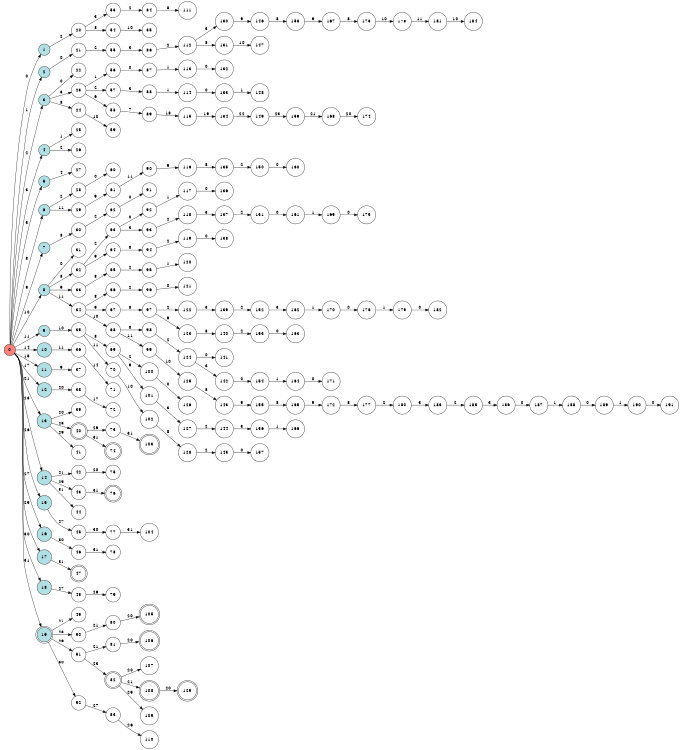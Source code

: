 digraph APTA {
__start0 [label="" shape="none"];

rankdir=LR;
size="8,5";

s0 [style="filled", color="black", fillcolor="#ff817b" shape="circle", label="0"];
s1 [style="filled", color="black", fillcolor="powderblue" shape="circle", label="1"];
s2 [style="filled", color="black", fillcolor="powderblue" shape="circle", label="2"];
s3 [style="filled", color="black", fillcolor="powderblue" shape="circle", label="3"];
s4 [style="filled", color="black", fillcolor="powderblue" shape="circle", label="4"];
s5 [style="filled", color="black", fillcolor="powderblue" shape="circle", label="5"];
s6 [style="filled", color="black", fillcolor="powderblue" shape="circle", label="6"];
s7 [style="filled", color="black", fillcolor="powderblue" shape="circle", label="7"];
s8 [style="filled", color="black", fillcolor="powderblue" shape="circle", label="8"];
s9 [style="filled", color="black", fillcolor="powderblue" shape="circle", label="9"];
s10 [style="filled", color="black", fillcolor="powderblue" shape="circle", label="10"];
s11 [style="filled", color="black", fillcolor="powderblue" shape="circle", label="11"];
s12 [style="filled", color="black", fillcolor="powderblue" shape="circle", label="12"];
s13 [style="filled", color="black", fillcolor="powderblue" shape="circle", label="13"];
s14 [style="filled", color="black", fillcolor="powderblue" shape="circle", label="14"];
s15 [style="filled", color="black", fillcolor="powderblue" shape="circle", label="15"];
s16 [style="filled", color="black", fillcolor="powderblue" shape="circle", label="16"];
s17 [style="filled", color="black", fillcolor="powderblue" shape="circle", label="17"];
s18 [style="filled", color="black", fillcolor="powderblue" shape="circle", label="18"];
s19 [style="rounded,filled", color="black", fillcolor="powderblue" shape="doublecircle", label="19"];
s20 [style="filled", color="black", fillcolor="white" shape="circle", label="20"];
s21 [style="filled", color="black", fillcolor="white" shape="circle", label="21"];
s22 [style="filled", color="black", fillcolor="white" shape="circle", label="22"];
s23 [style="filled", color="black", fillcolor="white" shape="circle", label="23"];
s24 [style="filled", color="black", fillcolor="white" shape="circle", label="24"];
s25 [style="filled", color="black", fillcolor="white" shape="circle", label="25"];
s26 [style="filled", color="black", fillcolor="white" shape="circle", label="26"];
s27 [style="filled", color="black", fillcolor="white" shape="circle", label="27"];
s28 [style="filled", color="black", fillcolor="white" shape="circle", label="28"];
s29 [style="filled", color="black", fillcolor="white" shape="circle", label="29"];
s30 [style="filled", color="black", fillcolor="white" shape="circle", label="30"];
s31 [style="filled", color="black", fillcolor="white" shape="circle", label="31"];
s32 [style="filled", color="black", fillcolor="white" shape="circle", label="32"];
s33 [style="filled", color="black", fillcolor="white" shape="circle", label="33"];
s34 [style="filled", color="black", fillcolor="white" shape="circle", label="34"];
s35 [style="filled", color="black", fillcolor="white" shape="circle", label="35"];
s36 [style="filled", color="black", fillcolor="white" shape="circle", label="36"];
s37 [style="filled", color="black", fillcolor="white" shape="circle", label="37"];
s38 [style="filled", color="black", fillcolor="white" shape="circle", label="38"];
s39 [style="filled", color="black", fillcolor="white" shape="circle", label="39"];
s40 [style="rounded,filled", color="black", fillcolor="white" shape="doublecircle", label="40"];
s41 [style="filled", color="black", fillcolor="white" shape="circle", label="41"];
s42 [style="filled", color="black", fillcolor="white" shape="circle", label="42"];
s43 [style="filled", color="black", fillcolor="white" shape="circle", label="43"];
s44 [style="filled", color="black", fillcolor="white" shape="circle", label="44"];
s45 [style="filled", color="black", fillcolor="white" shape="circle", label="45"];
s46 [style="filled", color="black", fillcolor="white" shape="circle", label="46"];
s47 [style="rounded,filled", color="black", fillcolor="white" shape="doublecircle", label="47"];
s48 [style="filled", color="black", fillcolor="white" shape="circle", label="48"];
s49 [style="filled", color="black", fillcolor="white" shape="circle", label="49"];
s50 [style="filled", color="black", fillcolor="white" shape="circle", label="50"];
s51 [style="filled", color="black", fillcolor="white" shape="circle", label="51"];
s52 [style="filled", color="black", fillcolor="white" shape="circle", label="52"];
s53 [style="filled", color="black", fillcolor="white" shape="circle", label="53"];
s54 [style="filled", color="black", fillcolor="white" shape="circle", label="54"];
s55 [style="filled", color="black", fillcolor="white" shape="circle", label="55"];
s56 [style="filled", color="black", fillcolor="white" shape="circle", label="56"];
s57 [style="filled", color="black", fillcolor="white" shape="circle", label="57"];
s58 [style="filled", color="black", fillcolor="white" shape="circle", label="58"];
s59 [style="filled", color="black", fillcolor="white" shape="circle", label="59"];
s60 [style="filled", color="black", fillcolor="white" shape="circle", label="60"];
s61 [style="filled", color="black", fillcolor="white" shape="circle", label="61"];
s62 [style="filled", color="black", fillcolor="white" shape="circle", label="62"];
s63 [style="filled", color="black", fillcolor="white" shape="circle", label="63"];
s64 [style="filled", color="black", fillcolor="white" shape="circle", label="64"];
s65 [style="filled", color="black", fillcolor="white" shape="circle", label="65"];
s66 [style="filled", color="black", fillcolor="white" shape="circle", label="66"];
s67 [style="filled", color="black", fillcolor="white" shape="circle", label="67"];
s68 [style="filled", color="black", fillcolor="white" shape="circle", label="68"];
s69 [style="filled", color="black", fillcolor="white" shape="circle", label="69"];
s70 [style="filled", color="black", fillcolor="white" shape="circle", label="70"];
s71 [style="filled", color="black", fillcolor="white" shape="circle", label="71"];
s72 [style="filled", color="black", fillcolor="white" shape="circle", label="72"];
s73 [style="filled", color="black", fillcolor="white" shape="circle", label="73"];
s74 [style="rounded,filled", color="black", fillcolor="white" shape="doublecircle", label="74"];
s75 [style="filled", color="black", fillcolor="white" shape="circle", label="75"];
s76 [style="rounded,filled", color="black", fillcolor="white" shape="doublecircle", label="76"];
s77 [style="filled", color="black", fillcolor="white" shape="circle", label="77"];
s78 [style="filled", color="black", fillcolor="white" shape="circle", label="78"];
s79 [style="filled", color="black", fillcolor="white" shape="circle", label="79"];
s80 [style="filled", color="black", fillcolor="white" shape="circle", label="80"];
s81 [style="filled", color="black", fillcolor="white" shape="circle", label="81"];
s82 [style="rounded,filled", color="black", fillcolor="white" shape="doublecircle", label="82"];
s83 [style="filled", color="black", fillcolor="white" shape="circle", label="83"];
s84 [style="filled", color="black", fillcolor="white" shape="circle", label="84"];
s85 [style="filled", color="black", fillcolor="white" shape="circle", label="85"];
s86 [style="filled", color="black", fillcolor="white" shape="circle", label="86"];
s87 [style="filled", color="black", fillcolor="white" shape="circle", label="87"];
s88 [style="filled", color="black", fillcolor="white" shape="circle", label="88"];
s89 [style="filled", color="black", fillcolor="white" shape="circle", label="89"];
s90 [style="filled", color="black", fillcolor="white" shape="circle", label="90"];
s91 [style="filled", color="black", fillcolor="white" shape="circle", label="91"];
s92 [style="filled", color="black", fillcolor="white" shape="circle", label="92"];
s93 [style="filled", color="black", fillcolor="white" shape="circle", label="93"];
s94 [style="filled", color="black", fillcolor="white" shape="circle", label="94"];
s95 [style="filled", color="black", fillcolor="white" shape="circle", label="95"];
s96 [style="filled", color="black", fillcolor="white" shape="circle", label="96"];
s97 [style="filled", color="black", fillcolor="white" shape="circle", label="97"];
s98 [style="filled", color="black", fillcolor="white" shape="circle", label="98"];
s99 [style="filled", color="black", fillcolor="white" shape="circle", label="99"];
s100 [style="filled", color="black", fillcolor="white" shape="circle", label="100"];
s101 [style="filled", color="black", fillcolor="white" shape="circle", label="101"];
s102 [style="filled", color="black", fillcolor="white" shape="circle", label="102"];
s103 [style="rounded,filled", color="black", fillcolor="white" shape="doublecircle", label="103"];
s104 [style="filled", color="black", fillcolor="white" shape="circle", label="104"];
s105 [style="rounded,filled", color="black", fillcolor="white" shape="doublecircle", label="105"];
s106 [style="rounded,filled", color="black", fillcolor="white" shape="doublecircle", label="106"];
s107 [style="filled", color="black", fillcolor="white" shape="circle", label="107"];
s108 [style="rounded,filled", color="black", fillcolor="white" shape="doublecircle", label="108"];
s109 [style="filled", color="black", fillcolor="white" shape="circle", label="109"];
s110 [style="filled", color="black", fillcolor="white" shape="circle", label="110"];
s111 [style="filled", color="black", fillcolor="white" shape="circle", label="111"];
s112 [style="filled", color="black", fillcolor="white" shape="circle", label="112"];
s113 [style="filled", color="black", fillcolor="white" shape="circle", label="113"];
s114 [style="filled", color="black", fillcolor="white" shape="circle", label="114"];
s115 [style="filled", color="black", fillcolor="white" shape="circle", label="115"];
s116 [style="filled", color="black", fillcolor="white" shape="circle", label="116"];
s117 [style="filled", color="black", fillcolor="white" shape="circle", label="117"];
s118 [style="filled", color="black", fillcolor="white" shape="circle", label="118"];
s119 [style="filled", color="black", fillcolor="white" shape="circle", label="119"];
s120 [style="filled", color="black", fillcolor="white" shape="circle", label="120"];
s121 [style="filled", color="black", fillcolor="white" shape="circle", label="121"];
s122 [style="filled", color="black", fillcolor="white" shape="circle", label="122"];
s123 [style="filled", color="black", fillcolor="white" shape="circle", label="123"];
s124 [style="filled", color="black", fillcolor="white" shape="circle", label="124"];
s125 [style="filled", color="black", fillcolor="white" shape="circle", label="125"];
s126 [style="filled", color="black", fillcolor="white" shape="circle", label="126"];
s127 [style="filled", color="black", fillcolor="white" shape="circle", label="127"];
s128 [style="filled", color="black", fillcolor="white" shape="circle", label="128"];
s129 [style="rounded,filled", color="black", fillcolor="white" shape="doublecircle", label="129"];
s130 [style="filled", color="black", fillcolor="white" shape="circle", label="130"];
s131 [style="filled", color="black", fillcolor="white" shape="circle", label="131"];
s132 [style="filled", color="black", fillcolor="white" shape="circle", label="132"];
s133 [style="filled", color="black", fillcolor="white" shape="circle", label="133"];
s134 [style="filled", color="black", fillcolor="white" shape="circle", label="134"];
s135 [style="filled", color="black", fillcolor="white" shape="circle", label="135"];
s136 [style="filled", color="black", fillcolor="white" shape="circle", label="136"];
s137 [style="filled", color="black", fillcolor="white" shape="circle", label="137"];
s138 [style="filled", color="black", fillcolor="white" shape="circle", label="138"];
s139 [style="filled", color="black", fillcolor="white" shape="circle", label="139"];
s140 [style="filled", color="black", fillcolor="white" shape="circle", label="140"];
s141 [style="filled", color="black", fillcolor="white" shape="circle", label="141"];
s142 [style="filled", color="black", fillcolor="white" shape="circle", label="142"];
s143 [style="filled", color="black", fillcolor="white" shape="circle", label="143"];
s144 [style="filled", color="black", fillcolor="white" shape="circle", label="144"];
s145 [style="filled", color="black", fillcolor="white" shape="circle", label="145"];
s146 [style="filled", color="black", fillcolor="white" shape="circle", label="146"];
s147 [style="filled", color="black", fillcolor="white" shape="circle", label="147"];
s148 [style="filled", color="black", fillcolor="white" shape="circle", label="148"];
s149 [style="filled", color="black", fillcolor="white" shape="circle", label="149"];
s150 [style="filled", color="black", fillcolor="white" shape="circle", label="150"];
s151 [style="filled", color="black", fillcolor="white" shape="circle", label="151"];
s152 [style="filled", color="black", fillcolor="white" shape="circle", label="152"];
s153 [style="filled", color="black", fillcolor="white" shape="circle", label="153"];
s154 [style="filled", color="black", fillcolor="white" shape="circle", label="154"];
s155 [style="filled", color="black", fillcolor="white" shape="circle", label="155"];
s156 [style="filled", color="black", fillcolor="white" shape="circle", label="156"];
s157 [style="filled", color="black", fillcolor="white" shape="circle", label="157"];
s158 [style="filled", color="black", fillcolor="white" shape="circle", label="158"];
s159 [style="filled", color="black", fillcolor="white" shape="circle", label="159"];
s160 [style="filled", color="black", fillcolor="white" shape="circle", label="160"];
s161 [style="filled", color="black", fillcolor="white" shape="circle", label="161"];
s162 [style="filled", color="black", fillcolor="white" shape="circle", label="162"];
s163 [style="filled", color="black", fillcolor="white" shape="circle", label="163"];
s164 [style="filled", color="black", fillcolor="white" shape="circle", label="164"];
s165 [style="filled", color="black", fillcolor="white" shape="circle", label="165"];
s166 [style="filled", color="black", fillcolor="white" shape="circle", label="166"];
s167 [style="filled", color="black", fillcolor="white" shape="circle", label="167"];
s168 [style="filled", color="black", fillcolor="white" shape="circle", label="168"];
s169 [style="filled", color="black", fillcolor="white" shape="circle", label="169"];
s170 [style="filled", color="black", fillcolor="white" shape="circle", label="170"];
s171 [style="filled", color="black", fillcolor="white" shape="circle", label="171"];
s172 [style="filled", color="black", fillcolor="white" shape="circle", label="172"];
s173 [style="filled", color="black", fillcolor="white" shape="circle", label="173"];
s174 [style="filled", color="black", fillcolor="white" shape="circle", label="174"];
s175 [style="filled", color="black", fillcolor="white" shape="circle", label="175"];
s176 [style="filled", color="black", fillcolor="white" shape="circle", label="176"];
s177 [style="filled", color="black", fillcolor="white" shape="circle", label="177"];
s178 [style="filled", color="black", fillcolor="white" shape="circle", label="178"];
s179 [style="filled", color="black", fillcolor="white" shape="circle", label="179"];
s180 [style="filled", color="black", fillcolor="white" shape="circle", label="180"];
s181 [style="filled", color="black", fillcolor="white" shape="circle", label="181"];
s182 [style="filled", color="black", fillcolor="white" shape="circle", label="182"];
s183 [style="filled", color="black", fillcolor="white" shape="circle", label="183"];
s184 [style="filled", color="black", fillcolor="white" shape="circle", label="184"];
s185 [style="filled", color="black", fillcolor="white" shape="circle", label="185"];
s186 [style="filled", color="black", fillcolor="white" shape="circle", label="186"];
s187 [style="filled", color="black", fillcolor="white" shape="circle", label="187"];
s188 [style="filled", color="black", fillcolor="white" shape="circle", label="188"];
s189 [style="filled", color="black", fillcolor="white" shape="circle", label="189"];
s190 [style="filled", color="black", fillcolor="white" shape="circle", label="190"];
s191 [style="filled", color="black", fillcolor="white" shape="circle", label="191"];
s0 -> s1 [label="0"];
s0 -> s2 [label="1"];
s0 -> s3 [label="2"];
s0 -> s4 [label="3"];
s0 -> s5 [label="5"];
s0 -> s6 [label="8"];
s0 -> s7 [label="9"];
s0 -> s8 [label="10"];
s0 -> s9 [label="11"];
s0 -> s10 [label="14"];
s0 -> s11 [label="15"];
s0 -> s12 [label="17"];
s0 -> s13 [label="21"];
s0 -> s14 [label="23"];
s0 -> s15 [label="26"];
s0 -> s16 [label="27"];
s0 -> s17 [label="29"];
s0 -> s18 [label="30"];
s0 -> s19 [label="31"];
s1 -> s20 [label="2"];
s2 -> s21 [label="0"];
s3 -> s22 [label="0"];
s3 -> s23 [label="3"];
s3 -> s24 [label="8"];
s4 -> s25 [label="1"];
s4 -> s26 [label="2"];
s5 -> s27 [label="4"];
s6 -> s28 [label="2"];
s6 -> s29 [label="11"];
s7 -> s30 [label="8"];
s8 -> s31 [label="0"];
s8 -> s32 [label="8"];
s8 -> s33 [label="9"];
s8 -> s34 [label="11"];
s9 -> s35 [label="10"];
s10 -> s36 [label="11"];
s11 -> s37 [label="9"];
s12 -> s38 [label="20"];
s13 -> s39 [label="20"];
s13 -> s40 [label="23"];
s13 -> s41 [label="29"];
s14 -> s42 [label="21"];
s14 -> s43 [label="29"];
s14 -> s44 [label="31"];
s15 -> s45 [label="27"];
s16 -> s46 [label="30"];
s17 -> s47 [label="31"];
s18 -> s48 [label="27"];
s19 -> s49 [label="21"];
s19 -> s50 [label="23"];
s19 -> s51 [label="29"];
s19 -> s52 [label="30"];
s20 -> s53 [label="3"];
s20 -> s54 [label="8"];
s21 -> s55 [label="2"];
s23 -> s56 [label="1"];
s23 -> s57 [label="2"];
s23 -> s58 [label="6"];
s24 -> s59 [label="10"];
s28 -> s60 [label="0"];
s29 -> s61 [label="9"];
s30 -> s62 [label="2"];
s32 -> s63 [label="2"];
s32 -> s64 [label="9"];
s33 -> s65 [label="8"];
s34 -> s66 [label="8"];
s34 -> s67 [label="9"];
s34 -> s68 [label="10"];
s35 -> s69 [label="8"];
s35 -> s70 [label="11"];
s36 -> s71 [label="14"];
s38 -> s72 [label="17"];
s40 -> s73 [label="29"];
s40 -> s74 [label="31"];
s42 -> s75 [label="20"];
s43 -> s76 [label="31"];
s45 -> s77 [label="30"];
s46 -> s78 [label="31"];
s48 -> s79 [label="26"];
s50 -> s80 [label="21"];
s51 -> s81 [label="21"];
s51 -> s82 [label="23"];
s52 -> s83 [label="27"];
s53 -> s84 [label="2"];
s54 -> s85 [label="10"];
s55 -> s86 [label="3"];
s56 -> s87 [label="0"];
s57 -> s88 [label="3"];
s58 -> s89 [label="7"];
s61 -> s90 [label="11"];
s62 -> s91 [label="0"];
s63 -> s92 [label="0"];
s63 -> s93 [label="3"];
s64 -> s94 [label="8"];
s65 -> s95 [label="2"];
s66 -> s96 [label="2"];
s67 -> s97 [label="8"];
s68 -> s98 [label="8"];
s68 -> s99 [label="11"];
s69 -> s100 [label="2"];
s69 -> s101 [label="9"];
s70 -> s102 [label="10"];
s73 -> s103 [label="31"];
s77 -> s104 [label="31"];
s80 -> s105 [label="20"];
s81 -> s106 [label="20"];
s82 -> s107 [label="20"];
s82 -> s108 [label="21"];
s82 -> s109 [label="29"];
s83 -> s110 [label="26"];
s84 -> s111 [label="8"];
s86 -> s112 [label="2"];
s87 -> s113 [label="1"];
s88 -> s114 [label="1"];
s89 -> s115 [label="18"];
s90 -> s116 [label="9"];
s92 -> s117 [label="1"];
s93 -> s118 [label="2"];
s94 -> s119 [label="2"];
s95 -> s120 [label="1"];
s96 -> s121 [label="0"];
s97 -> s122 [label="2"];
s97 -> s123 [label="9"];
s98 -> s124 [label="2"];
s99 -> s125 [label="10"];
s100 -> s126 [label="0"];
s101 -> s127 [label="3"];
s102 -> s128 [label="8"];
s108 -> s129 [label="20"];
s112 -> s130 [label="3"];
s112 -> s131 [label="8"];
s113 -> s132 [label="0"];
s114 -> s133 [label="0"];
s115 -> s134 [label="19"];
s116 -> s135 [label="8"];
s117 -> s136 [label="0"];
s118 -> s137 [label="3"];
s119 -> s138 [label="0"];
s122 -> s139 [label="3"];
s123 -> s140 [label="8"];
s124 -> s141 [label="0"];
s124 -> s142 [label="3"];
s125 -> s143 [label="8"];
s127 -> s144 [label="2"];
s128 -> s145 [label="2"];
s130 -> s146 [label="9"];
s131 -> s147 [label="10"];
s133 -> s148 [label="1"];
s134 -> s149 [label="22"];
s135 -> s150 [label="2"];
s137 -> s151 [label="2"];
s139 -> s152 [label="2"];
s140 -> s153 [label="2"];
s142 -> s154 [label="0"];
s143 -> s155 [label="9"];
s144 -> s156 [label="3"];
s145 -> s157 [label="0"];
s146 -> s158 [label="8"];
s149 -> s159 [label="23"];
s150 -> s160 [label="0"];
s151 -> s161 [label="0"];
s152 -> s162 [label="3"];
s153 -> s163 [label="0"];
s154 -> s164 [label="1"];
s155 -> s165 [label="8"];
s156 -> s166 [label="1"];
s158 -> s167 [label="9"];
s159 -> s168 [label="21"];
s161 -> s169 [label="1"];
s162 -> s170 [label="1"];
s164 -> s171 [label="0"];
s165 -> s172 [label="9"];
s167 -> s173 [label="8"];
s168 -> s174 [label="20"];
s169 -> s175 [label="0"];
s170 -> s176 [label="0"];
s172 -> s177 [label="8"];
s173 -> s178 [label="10"];
s176 -> s179 [label="1"];
s177 -> s180 [label="2"];
s178 -> s181 [label="11"];
s179 -> s182 [label="0"];
s180 -> s183 [label="3"];
s181 -> s184 [label="10"];
s183 -> s185 [label="2"];
s185 -> s186 [label="3"];
s186 -> s187 [label="0"];
s187 -> s188 [label="1"];
s188 -> s189 [label="0"];
s189 -> s190 [label="1"];
s190 -> s191 [label="0"];

}